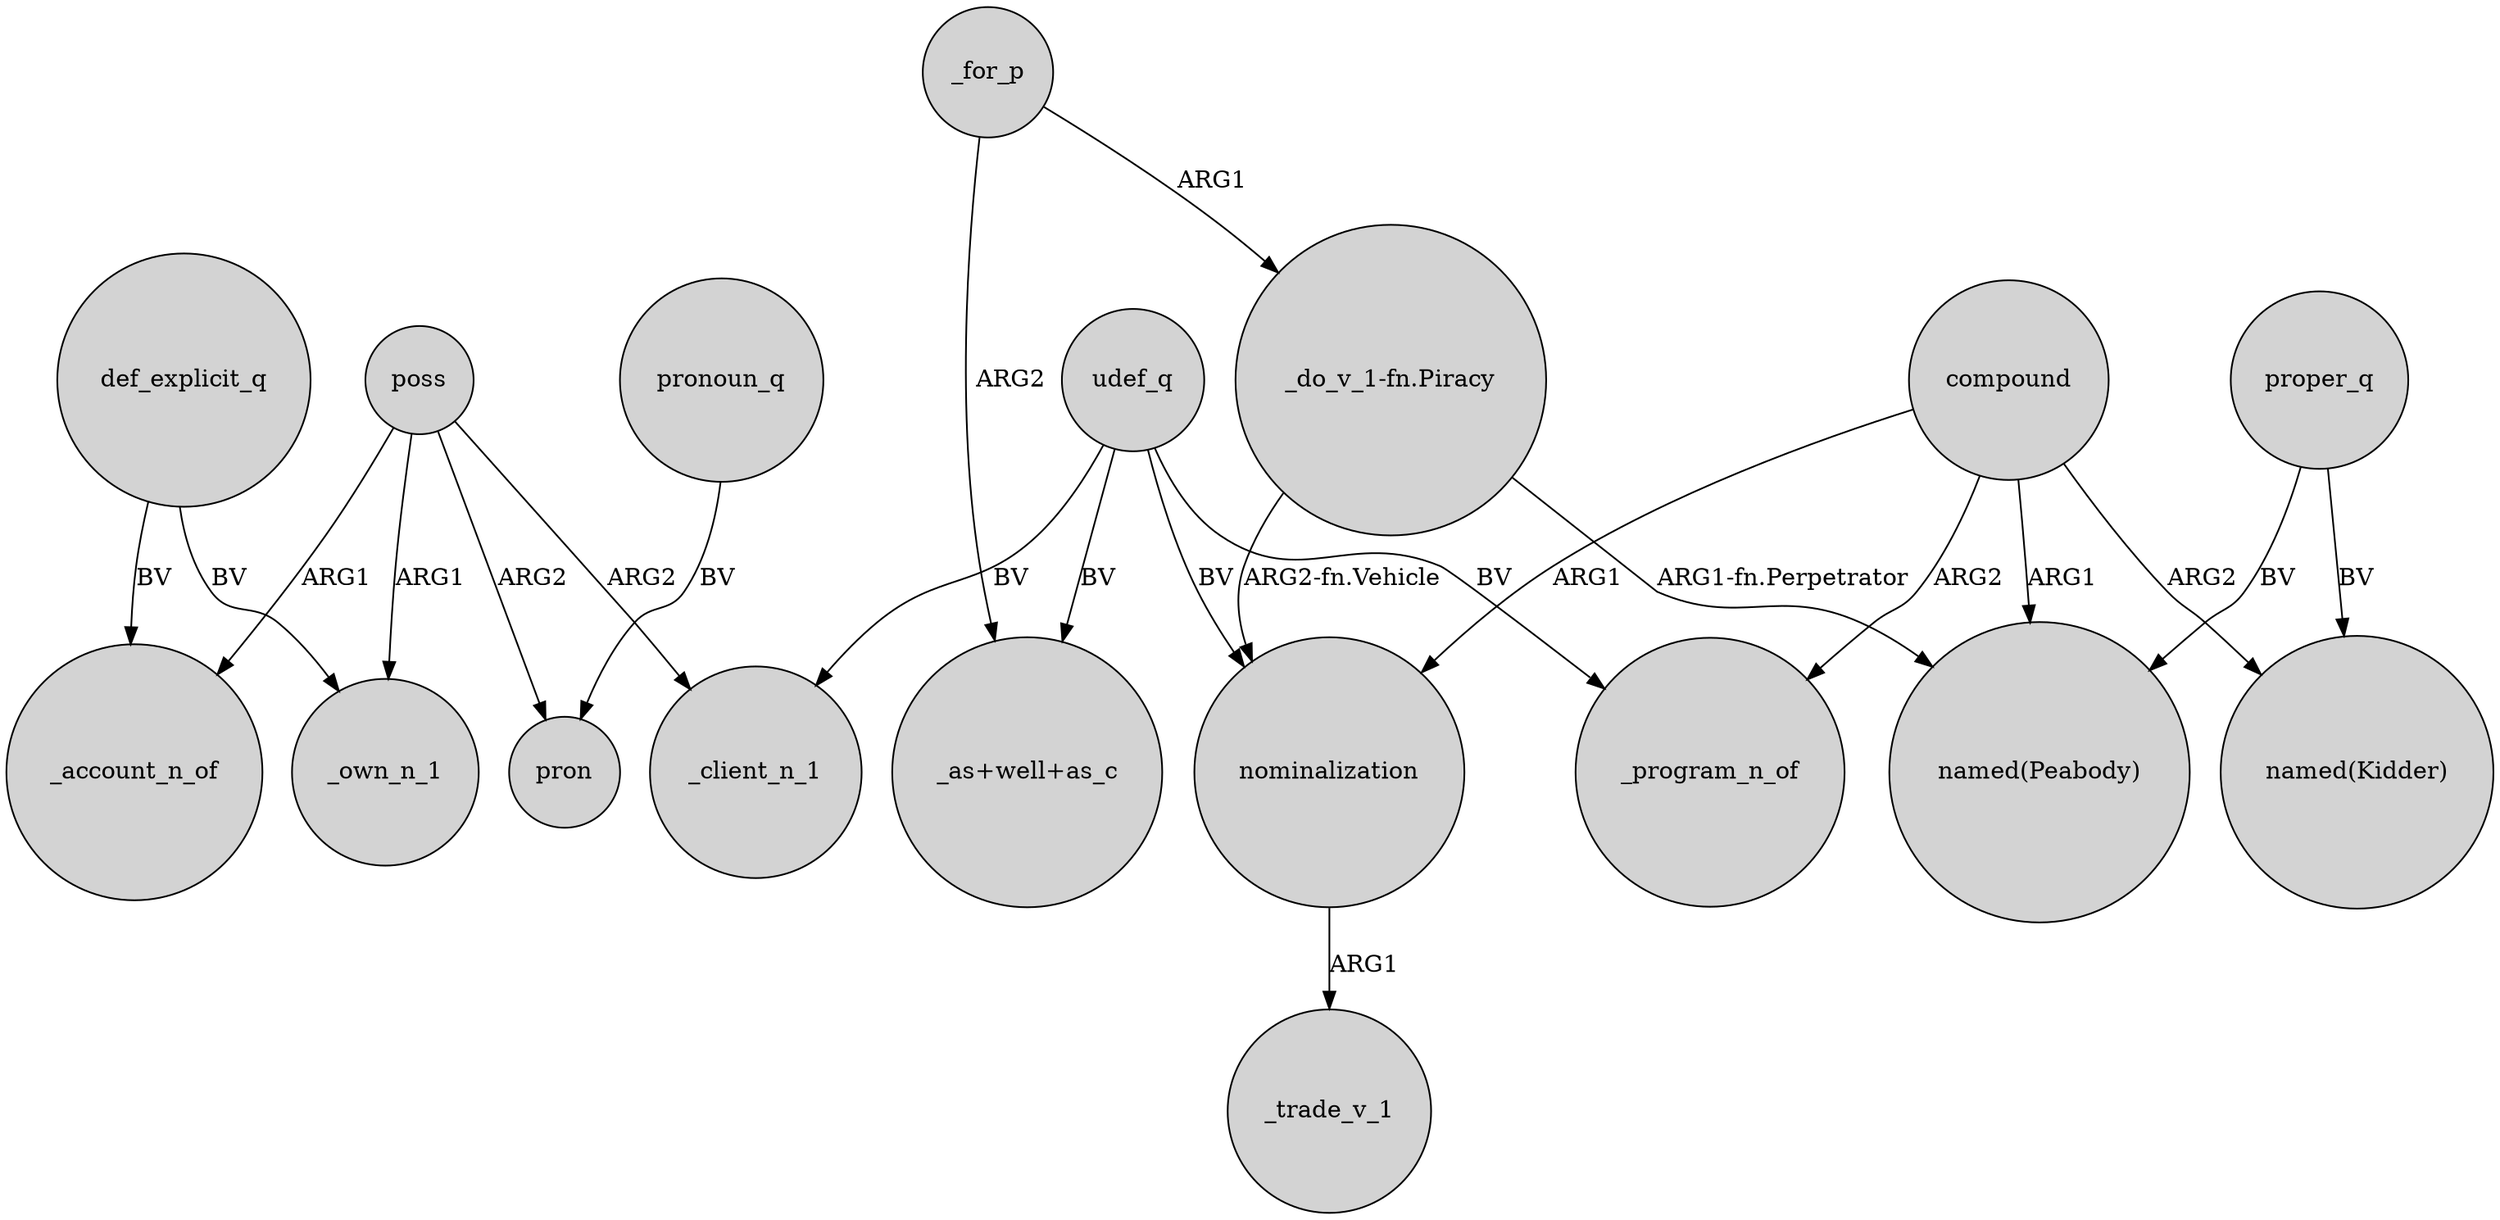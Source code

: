 digraph {
	node [shape=circle style=filled]
	_for_p -> "_as+well+as_c" [label=ARG2]
	compound -> "named(Peabody)" [label=ARG1]
	proper_q -> "named(Peabody)" [label=BV]
	_for_p -> "_do_v_1-fn.Piracy" [label=ARG1]
	poss -> _client_n_1 [label=ARG2]
	udef_q -> nominalization [label=BV]
	def_explicit_q -> _account_n_of [label=BV]
	udef_q -> _program_n_of [label=BV]
	poss -> _own_n_1 [label=ARG1]
	pronoun_q -> pron [label=BV]
	compound -> _program_n_of [label=ARG2]
	compound -> nominalization [label=ARG1]
	poss -> pron [label=ARG2]
	"_do_v_1-fn.Piracy" -> nominalization [label="ARG2-fn.Vehicle"]
	compound -> "named(Kidder)" [label=ARG2]
	"_do_v_1-fn.Piracy" -> "named(Peabody)" [label="ARG1-fn.Perpetrator"]
	def_explicit_q -> _own_n_1 [label=BV]
	udef_q -> "_as+well+as_c" [label=BV]
	poss -> _account_n_of [label=ARG1]
	udef_q -> _client_n_1 [label=BV]
	proper_q -> "named(Kidder)" [label=BV]
	nominalization -> _trade_v_1 [label=ARG1]
}
